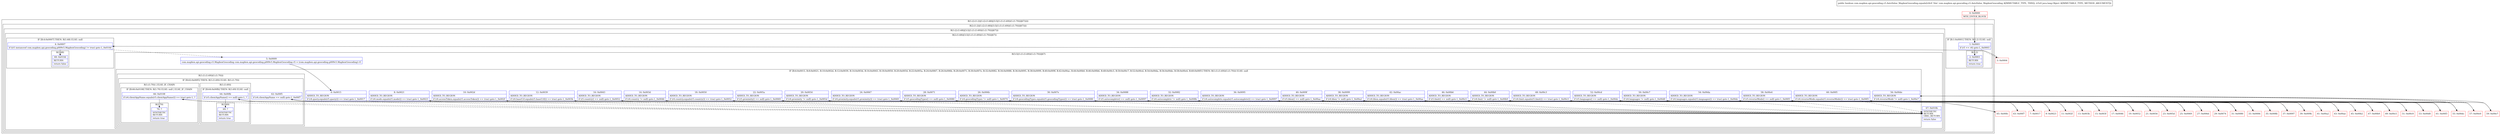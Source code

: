 digraph "CFG forcom.mapbox.api.geocoding.v5.AutoValue_MapboxGeocoding.equals(Ljava\/lang\/Object;)Z" {
subgraph cluster_Region_2000361738 {
label = "R(1:(2:(1:2)|(1:(2:(1:68)|(3:5|(1:(1:(1:69))(1:(1:70)))|67)))))";
node [shape=record,color=blue];
subgraph cluster_Region_531416791 {
label = "R(2:(1:2)|(1:(2:(1:68)|(3:5|(1:(1:(1:69))(1:(1:70)))|67))))";
node [shape=record,color=blue];
subgraph cluster_IfRegion_687849359 {
label = "IF [B:1:0x0001] THEN: R(1:2) ELSE: null";
node [shape=record,color=blue];
Node_1 [shape=record,label="{1\:\ 0x0001|if (r5 == r4) goto L_0x0003\l}"];
subgraph cluster_Region_1326856622 {
label = "R(1:2)";
node [shape=record,color=blue];
Node_2 [shape=record,label="{2\:\ 0x0003|RETURN\l|return true\l}"];
}
}
subgraph cluster_Region_1615501839 {
label = "R(1:(2:(1:68)|(3:5|(1:(1:(1:69))(1:(1:70)))|67)))";
node [shape=record,color=blue];
subgraph cluster_Region_422146735 {
label = "R(2:(1:68)|(3:5|(1:(1:(1:69))(1:(1:70)))|67))";
node [shape=record,color=blue];
subgraph cluster_IfRegion_1283433922 {
label = "IF [B:4:0x0007] THEN: R(1:68) ELSE: null";
node [shape=record,color=blue];
Node_4 [shape=record,label="{4\:\ 0x0007|if ((r5 instanceof com.mapbox.api.geocoding.p009v5.MapboxGeocoding) != true) goto L_0x010d\l}"];
subgraph cluster_Region_853159594 {
label = "R(1:68)";
node [shape=record,color=blue];
Node_68 [shape=record,label="{68\:\ 0x010d|RETURN\l|return false\l}"];
}
}
subgraph cluster_Region_1502201655 {
label = "R(3:5|(1:(1:(1:69))(1:(1:70)))|67)";
node [shape=record,color=blue];
Node_5 [shape=record,label="{5\:\ 0x0009|com.mapbox.api.geocoding.v5.MapboxGeocoding com.mapbox.api.geocoding.p009v5.MapboxGeocoding r5 = (com.mapbox.api.geocoding.p009v5.MapboxGeocoding) r5\l}"];
subgraph cluster_IfRegion_479105683 {
label = "IF [B:6:0x0015, B:8:0x0021, B:10:0x002d, B:12:0x0039, B:14:0x003d, B:16:0x0043, B:18:0x0050, B:20:0x0054, B:22:0x005a, B:24:0x0067, B:26:0x006b, B:28:0x0071, B:30:0x007e, B:32:0x0082, B:34:0x0088, B:36:0x0095, B:38:0x0099, B:40:0x009f, B:42:0x00ac, B:44:0x00b0, B:46:0x00b6, B:48:0x00c3, B:50:0x00c7, B:52:0x00cd, B:54:0x00da, B:56:0x00de, B:58:0x00e4, B:60:0x00f1] THEN: R(1:(1:(1:69))(1:(1:70))) ELSE: null";
node [shape=record,color=blue];
Node_6 [shape=record,label="{6\:\ 0x0015|ADDED_TO_REGION\l|if (r4.query.equals(r5.query()) == true) goto L_0x0017\l}"];
Node_8 [shape=record,label="{8\:\ 0x0021|ADDED_TO_REGION\l|if (r4.mode.equals(r5.mode()) == true) goto L_0x0023\l}"];
Node_10 [shape=record,label="{10\:\ 0x002d|ADDED_TO_REGION\l|if (r4.accessToken.equals(r5.accessToken()) == true) goto L_0x002f\l}"];
Node_12 [shape=record,label="{12\:\ 0x0039|ADDED_TO_REGION\l|if (r4.baseUrl.equals(r5.baseUrl()) == true) goto L_0x003b\l}"];
Node_14 [shape=record,label="{14\:\ 0x003d|ADDED_TO_REGION\l|if (r4.country != null) goto L_0x0046\l}"];
Node_16 [shape=record,label="{16\:\ 0x0043|ADDED_TO_REGION\l|if (r5.country() == null) goto L_0x0052\l}"];
Node_18 [shape=record,label="{18\:\ 0x0050|ADDED_TO_REGION\l|if (r4.country.equals(r5.country()) == true) goto L_0x0052\l}"];
Node_20 [shape=record,label="{20\:\ 0x0054|ADDED_TO_REGION\l|if (r4.proximity != null) goto L_0x005d\l}"];
Node_22 [shape=record,label="{22\:\ 0x005a|ADDED_TO_REGION\l|if (r5.proximity() == null) goto L_0x0069\l}"];
Node_24 [shape=record,label="{24\:\ 0x0067|ADDED_TO_REGION\l|if (r4.proximity.equals(r5.proximity()) == true) goto L_0x0069\l}"];
Node_26 [shape=record,label="{26\:\ 0x006b|ADDED_TO_REGION\l|if (r4.geocodingTypes != null) goto L_0x0074\l}"];
Node_28 [shape=record,label="{28\:\ 0x0071|ADDED_TO_REGION\l|if (r5.geocodingTypes() == null) goto L_0x0080\l}"];
Node_30 [shape=record,label="{30\:\ 0x007e|ADDED_TO_REGION\l|if (r4.geocodingTypes.equals(r5.geocodingTypes()) == true) goto L_0x0080\l}"];
Node_32 [shape=record,label="{32\:\ 0x0082|ADDED_TO_REGION\l|if (r4.autocomplete != null) goto L_0x008b\l}"];
Node_34 [shape=record,label="{34\:\ 0x0088|ADDED_TO_REGION\l|if (r5.autocomplete() == null) goto L_0x0097\l}"];
Node_36 [shape=record,label="{36\:\ 0x0095|ADDED_TO_REGION\l|if (r4.autocomplete.equals(r5.autocomplete()) == true) goto L_0x0097\l}"];
Node_38 [shape=record,label="{38\:\ 0x0099|ADDED_TO_REGION\l|if (r4.bbox != null) goto L_0x00a2\l}"];
Node_40 [shape=record,label="{40\:\ 0x009f|ADDED_TO_REGION\l|if (r5.bbox() == null) goto L_0x00ae\l}"];
Node_42 [shape=record,label="{42\:\ 0x00ac|ADDED_TO_REGION\l|if (r4.bbox.equals(r5.bbox()) == true) goto L_0x00ae\l}"];
Node_44 [shape=record,label="{44\:\ 0x00b0|ADDED_TO_REGION\l|if (r4.limit != null) goto L_0x00b9\l}"];
Node_46 [shape=record,label="{46\:\ 0x00b6|ADDED_TO_REGION\l|if (r5.limit() == null) goto L_0x00c5\l}"];
Node_48 [shape=record,label="{48\:\ 0x00c3|ADDED_TO_REGION\l|if (r4.limit.equals(r5.limit()) == true) goto L_0x00c5\l}"];
Node_50 [shape=record,label="{50\:\ 0x00c7|ADDED_TO_REGION\l|if (r4.languages != null) goto L_0x00d0\l}"];
Node_52 [shape=record,label="{52\:\ 0x00cd|ADDED_TO_REGION\l|if (r5.languages() == null) goto L_0x00dc\l}"];
Node_54 [shape=record,label="{54\:\ 0x00da|ADDED_TO_REGION\l|if (r4.languages.equals(r5.languages()) == true) goto L_0x00dc\l}"];
Node_56 [shape=record,label="{56\:\ 0x00de|ADDED_TO_REGION\l|if (r4.reverseMode != null) goto L_0x00e7\l}"];
Node_58 [shape=record,label="{58\:\ 0x00e4|ADDED_TO_REGION\l|if (r5.reverseMode() == null) goto L_0x00f3\l}"];
Node_60 [shape=record,label="{60\:\ 0x00f1|ADDED_TO_REGION\l|if (r4.reverseMode.equals(r5.reverseMode()) == true) goto L_0x00f3\l}"];
subgraph cluster_Region_108281884 {
label = "R(1:(1:(1:69))(1:(1:70)))";
node [shape=record,color=blue];
subgraph cluster_IfRegion_1411049079 {
label = "IF [B:62:0x00f5] THEN: R(1:(1:69)) ELSE: R(1:(1:70))";
node [shape=record,color=blue];
Node_62 [shape=record,label="{62\:\ 0x00f5|if (r4.clientAppName == null) goto L_0x00f7\l}"];
subgraph cluster_Region_1702496387 {
label = "R(1:(1:69))";
node [shape=record,color=blue];
subgraph cluster_IfRegion_2054457466 {
label = "IF [B:64:0x00fb] THEN: R(1:69) ELSE: null";
node [shape=record,color=blue];
Node_64 [shape=record,label="{64\:\ 0x00fb|if (r5.clientAppName() == null) goto L_?\l}"];
subgraph cluster_Region_112645624 {
label = "R(1:69)";
node [shape=record,color=blue];
Node_69 [shape=record,label="{69\:\ ?|SYNTHETIC\lRETURN\l|return true\l}"];
}
}
}
subgraph cluster_Region_585499026 {
label = "R(1:(1:70)) | ELSE_IF_CHAIN\l";
node [shape=record,color=blue];
subgraph cluster_IfRegion_1767102198 {
label = "IF [B:66:0x0108] THEN: R(1:70) ELSE: null | ELSE_IF_CHAIN\l";
node [shape=record,color=blue];
Node_66 [shape=record,label="{66\:\ 0x0108|if (r4.clientAppName.equals(r5.clientAppName()) == true) goto L_?\l}"];
subgraph cluster_Region_558658279 {
label = "R(1:70)";
node [shape=record,color=blue];
Node_70 [shape=record,label="{70\:\ ?|SYNTHETIC\lRETURN\l|return true\l}"];
}
}
}
}
}
}
Node_67 [shape=record,label="{67\:\ 0x010b|SYNTHETIC\lRETURN\lORIG_RETURN\l|return false\l}"];
}
}
}
}
}
Node_0 [shape=record,color=red,label="{0\:\ 0x0000|MTH_ENTER_BLOCK\l}"];
Node_3 [shape=record,color=red,label="{3\:\ 0x0004}"];
Node_7 [shape=record,color=red,label="{7\:\ 0x0017}"];
Node_9 [shape=record,color=red,label="{9\:\ 0x0023}"];
Node_11 [shape=record,color=red,label="{11\:\ 0x002f}"];
Node_13 [shape=record,color=red,label="{13\:\ 0x003b}"];
Node_15 [shape=record,color=red,label="{15\:\ 0x003f}"];
Node_17 [shape=record,color=red,label="{17\:\ 0x0046}"];
Node_19 [shape=record,color=red,label="{19\:\ 0x0052}"];
Node_21 [shape=record,color=red,label="{21\:\ 0x0056}"];
Node_23 [shape=record,color=red,label="{23\:\ 0x005d}"];
Node_25 [shape=record,color=red,label="{25\:\ 0x0069}"];
Node_27 [shape=record,color=red,label="{27\:\ 0x006d}"];
Node_29 [shape=record,color=red,label="{29\:\ 0x0074}"];
Node_31 [shape=record,color=red,label="{31\:\ 0x0080}"];
Node_33 [shape=record,color=red,label="{33\:\ 0x0084}"];
Node_35 [shape=record,color=red,label="{35\:\ 0x008b}"];
Node_37 [shape=record,color=red,label="{37\:\ 0x0097}"];
Node_39 [shape=record,color=red,label="{39\:\ 0x009b}"];
Node_41 [shape=record,color=red,label="{41\:\ 0x00a2}"];
Node_43 [shape=record,color=red,label="{43\:\ 0x00ae}"];
Node_45 [shape=record,color=red,label="{45\:\ 0x00b2}"];
Node_47 [shape=record,color=red,label="{47\:\ 0x00b9}"];
Node_49 [shape=record,color=red,label="{49\:\ 0x00c5}"];
Node_51 [shape=record,color=red,label="{51\:\ 0x00c9}"];
Node_53 [shape=record,color=red,label="{53\:\ 0x00d0}"];
Node_55 [shape=record,color=red,label="{55\:\ 0x00dc}"];
Node_57 [shape=record,color=red,label="{57\:\ 0x00e0}"];
Node_59 [shape=record,color=red,label="{59\:\ 0x00e7}"];
Node_61 [shape=record,color=red,label="{61\:\ 0x00f3}"];
Node_63 [shape=record,color=red,label="{63\:\ 0x00f7}"];
Node_65 [shape=record,color=red,label="{65\:\ 0x00fe}"];
MethodNode[shape=record,label="{public boolean com.mapbox.api.geocoding.v5.AutoValue_MapboxGeocoding.equals((r4v0 'this' com.mapbox.api.geocoding.v5.AutoValue_MapboxGeocoding A[IMMUTABLE_TYPE, THIS]), (r5v0 java.lang.Object A[IMMUTABLE_TYPE, METHOD_ARGUMENT])) }"];
MethodNode -> Node_0;
Node_1 -> Node_2;
Node_1 -> Node_3[style=dashed];
Node_4 -> Node_5[style=dashed];
Node_4 -> Node_68;
Node_5 -> Node_6;
Node_6 -> Node_7;
Node_6 -> Node_67[style=dashed];
Node_8 -> Node_9;
Node_8 -> Node_67[style=dashed];
Node_10 -> Node_11;
Node_10 -> Node_67[style=dashed];
Node_12 -> Node_13;
Node_12 -> Node_67[style=dashed];
Node_14 -> Node_15[style=dashed];
Node_14 -> Node_17;
Node_16 -> Node_67[style=dashed];
Node_16 -> Node_19;
Node_18 -> Node_19;
Node_18 -> Node_67[style=dashed];
Node_20 -> Node_21[style=dashed];
Node_20 -> Node_23;
Node_22 -> Node_67[style=dashed];
Node_22 -> Node_25;
Node_24 -> Node_25;
Node_24 -> Node_67[style=dashed];
Node_26 -> Node_27[style=dashed];
Node_26 -> Node_29;
Node_28 -> Node_67[style=dashed];
Node_28 -> Node_31;
Node_30 -> Node_31;
Node_30 -> Node_67[style=dashed];
Node_32 -> Node_33[style=dashed];
Node_32 -> Node_35;
Node_34 -> Node_67[style=dashed];
Node_34 -> Node_37;
Node_36 -> Node_37;
Node_36 -> Node_67[style=dashed];
Node_38 -> Node_39[style=dashed];
Node_38 -> Node_41;
Node_40 -> Node_67[style=dashed];
Node_40 -> Node_43;
Node_42 -> Node_43;
Node_42 -> Node_67[style=dashed];
Node_44 -> Node_45[style=dashed];
Node_44 -> Node_47;
Node_46 -> Node_67[style=dashed];
Node_46 -> Node_49;
Node_48 -> Node_49;
Node_48 -> Node_67[style=dashed];
Node_50 -> Node_51[style=dashed];
Node_50 -> Node_53;
Node_52 -> Node_67[style=dashed];
Node_52 -> Node_55;
Node_54 -> Node_55;
Node_54 -> Node_67[style=dashed];
Node_56 -> Node_57[style=dashed];
Node_56 -> Node_59;
Node_58 -> Node_67[style=dashed];
Node_58 -> Node_61;
Node_60 -> Node_61;
Node_60 -> Node_67[style=dashed];
Node_62 -> Node_63;
Node_62 -> Node_65[style=dashed];
Node_64 -> Node_67[style=dashed];
Node_64 -> Node_69;
Node_66 -> Node_67[style=dashed];
Node_66 -> Node_70;
Node_0 -> Node_1;
Node_3 -> Node_4;
Node_7 -> Node_8;
Node_9 -> Node_10;
Node_11 -> Node_12;
Node_13 -> Node_14;
Node_15 -> Node_16;
Node_17 -> Node_18;
Node_19 -> Node_20;
Node_21 -> Node_22;
Node_23 -> Node_24;
Node_25 -> Node_26;
Node_27 -> Node_28;
Node_29 -> Node_30;
Node_31 -> Node_32;
Node_33 -> Node_34;
Node_35 -> Node_36;
Node_37 -> Node_38;
Node_39 -> Node_40;
Node_41 -> Node_42;
Node_43 -> Node_44;
Node_45 -> Node_46;
Node_47 -> Node_48;
Node_49 -> Node_50;
Node_51 -> Node_52;
Node_53 -> Node_54;
Node_55 -> Node_56;
Node_57 -> Node_58;
Node_59 -> Node_60;
Node_61 -> Node_62;
Node_63 -> Node_64;
Node_65 -> Node_66;
}

